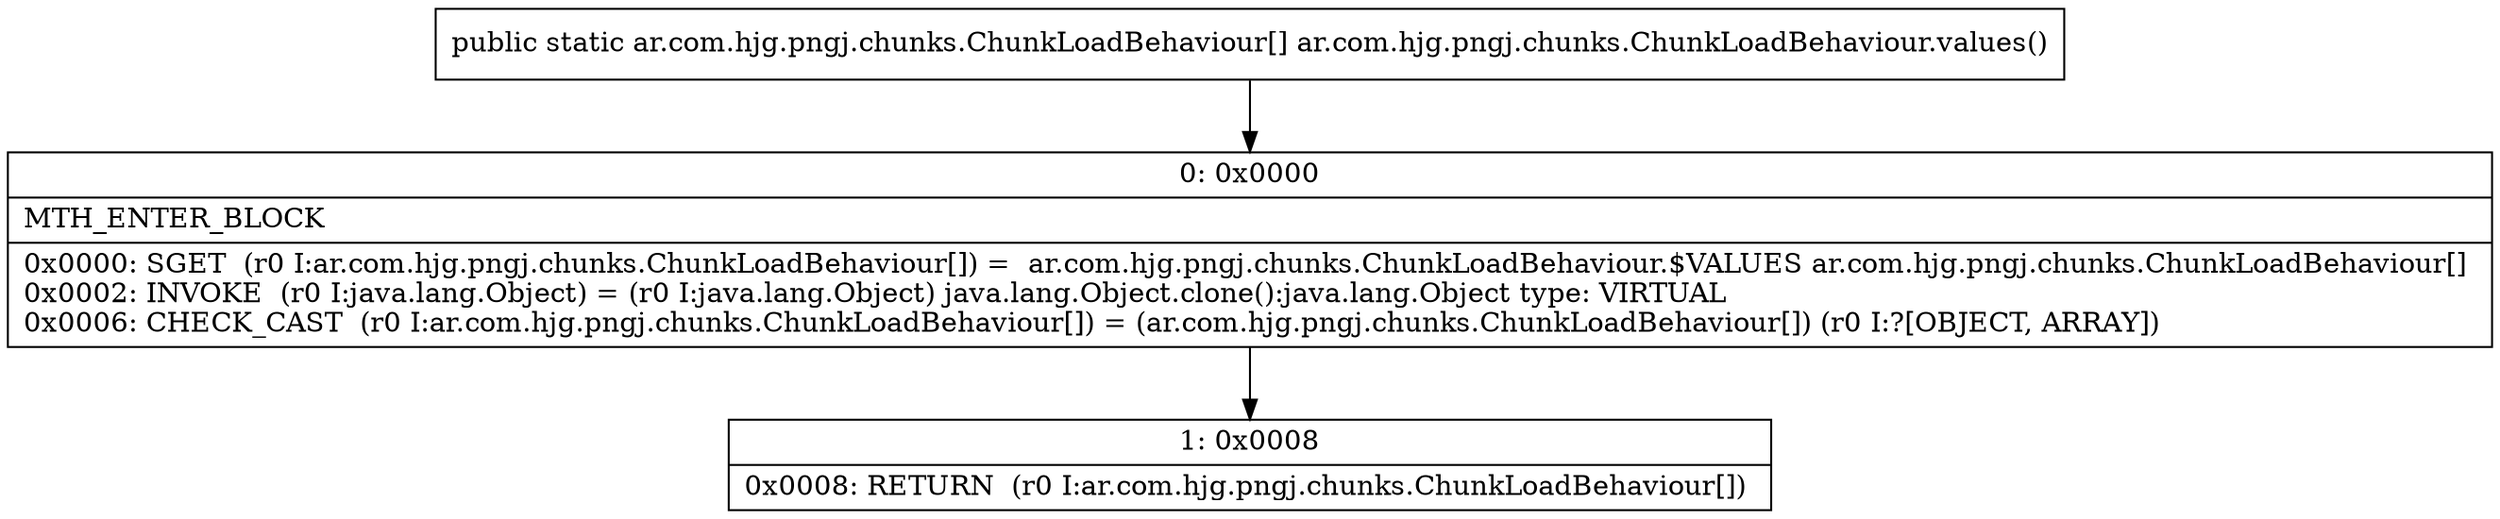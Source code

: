 digraph "CFG forar.com.hjg.pngj.chunks.ChunkLoadBehaviour.values()[Lar\/com\/hjg\/pngj\/chunks\/ChunkLoadBehaviour;" {
Node_0 [shape=record,label="{0\:\ 0x0000|MTH_ENTER_BLOCK\l|0x0000: SGET  (r0 I:ar.com.hjg.pngj.chunks.ChunkLoadBehaviour[]) =  ar.com.hjg.pngj.chunks.ChunkLoadBehaviour.$VALUES ar.com.hjg.pngj.chunks.ChunkLoadBehaviour[] \l0x0002: INVOKE  (r0 I:java.lang.Object) = (r0 I:java.lang.Object) java.lang.Object.clone():java.lang.Object type: VIRTUAL \l0x0006: CHECK_CAST  (r0 I:ar.com.hjg.pngj.chunks.ChunkLoadBehaviour[]) = (ar.com.hjg.pngj.chunks.ChunkLoadBehaviour[]) (r0 I:?[OBJECT, ARRAY]) \l}"];
Node_1 [shape=record,label="{1\:\ 0x0008|0x0008: RETURN  (r0 I:ar.com.hjg.pngj.chunks.ChunkLoadBehaviour[]) \l}"];
MethodNode[shape=record,label="{public static ar.com.hjg.pngj.chunks.ChunkLoadBehaviour[] ar.com.hjg.pngj.chunks.ChunkLoadBehaviour.values() }"];
MethodNode -> Node_0;
Node_0 -> Node_1;
}

